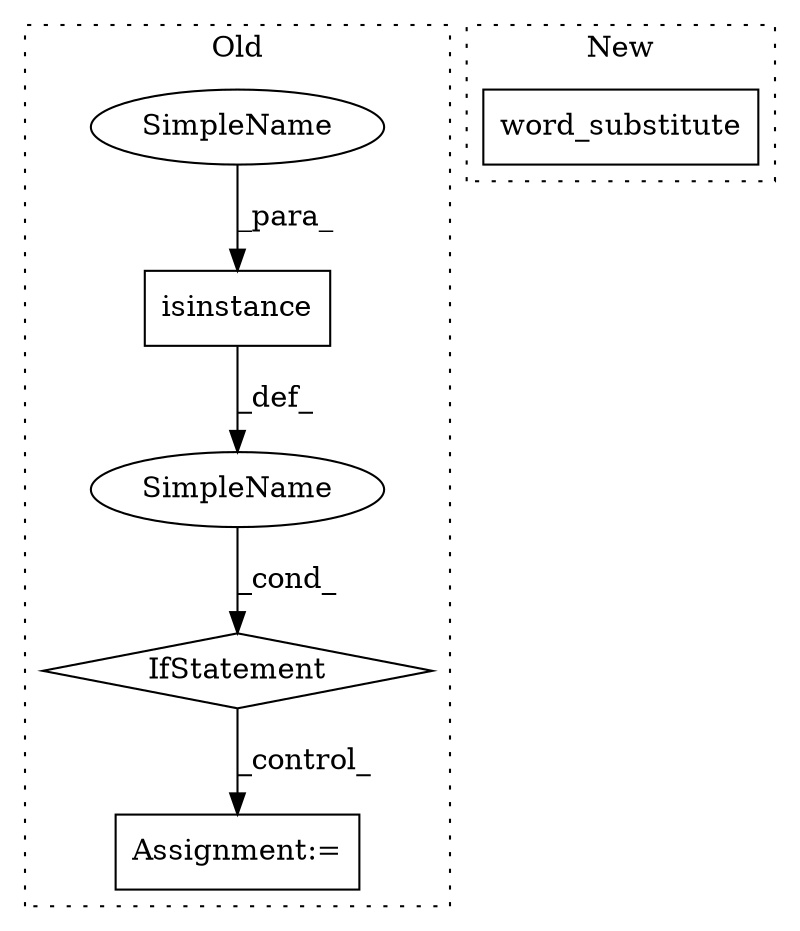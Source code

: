 digraph G {
subgraph cluster0 {
1 [label="IfStatement" a="25" s="2539,2562" l="4,2" shape="diamond"];
3 [label="isinstance" a="32" s="2543,2561" l="11,1" shape="box"];
4 [label="SimpleName" a="42" s="" l="" shape="ellipse"];
5 [label="Assignment:=" a="7" s="2578" l="1" shape="box"];
6 [label="SimpleName" a="42" s="2554" l="1" shape="ellipse"];
label = "Old";
style="dotted";
}
subgraph cluster1 {
2 [label="word_substitute" a="32" s="2603,2641" l="16,1" shape="box"];
label = "New";
style="dotted";
}
1 -> 5 [label="_control_"];
3 -> 4 [label="_def_"];
4 -> 1 [label="_cond_"];
6 -> 3 [label="_para_"];
}